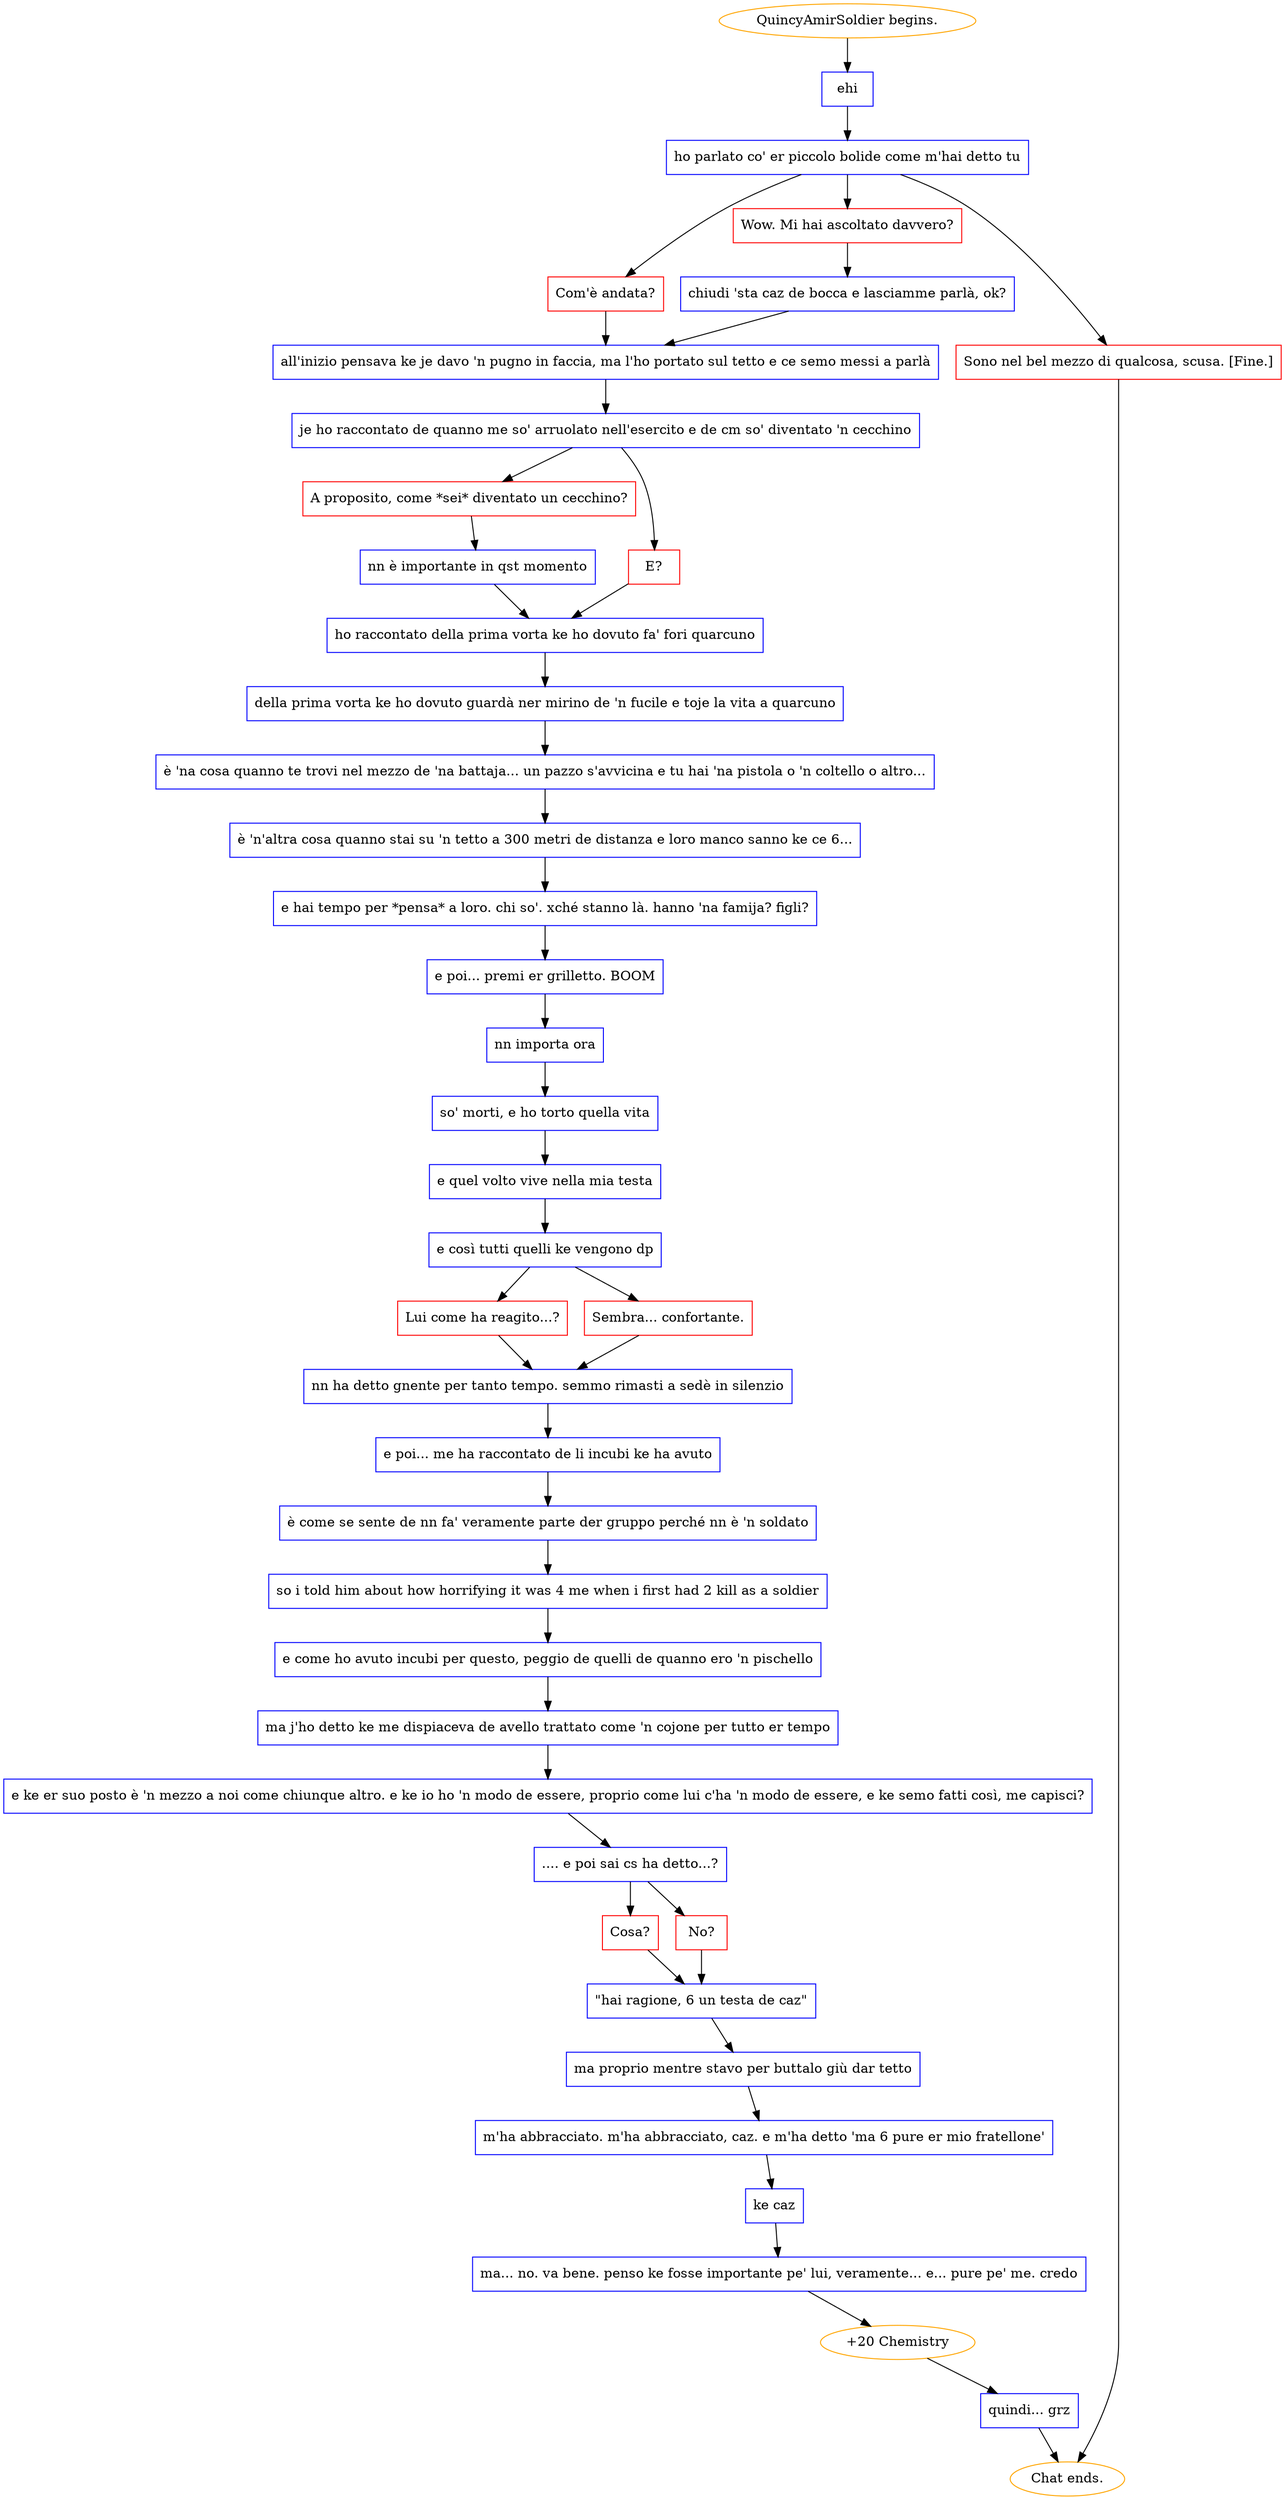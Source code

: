 digraph {
	"QuincyAmirSoldier begins." [color=orange];
		"QuincyAmirSoldier begins." -> j3031217282;
	j3031217282 [label="ehi",shape=box,color=blue];
		j3031217282 -> j3317087985;
	j3317087985 [label="ho parlato co' er piccolo bolide come m'hai detto tu",shape=box,color=blue];
		j3317087985 -> j2369881517;
		j3317087985 -> j3023379317;
		j3317087985 -> j1211409285;
	j2369881517 [label="Com'è andata?",shape=box,color=red];
		j2369881517 -> j2465714729;
	j3023379317 [label="Wow. Mi hai ascoltato davvero?",shape=box,color=red];
		j3023379317 -> j1395865610;
	j1211409285 [label="Sono nel bel mezzo di qualcosa, scusa. [Fine.]",shape=box,color=red];
		j1211409285 -> "Chat ends.";
	j2465714729 [label="all'inizio pensava ke je davo 'n pugno in faccia, ma l'ho portato sul tetto e ce semo messi a parlà",shape=box,color=blue];
		j2465714729 -> j2165371258;
	j1395865610 [label="chiudi 'sta caz de bocca e lasciamme parlà, ok?",shape=box,color=blue];
		j1395865610 -> j2465714729;
	"Chat ends." [color=orange];
	j2165371258 [label="je ho raccontato de quanno me so' arruolato nell'esercito e de cm so' diventato 'n cecchino",shape=box,color=blue];
		j2165371258 -> j1256579353;
		j2165371258 -> j1825765914;
	j1256579353 [label="A proposito, come *sei* diventato un cecchino?",shape=box,color=red];
		j1256579353 -> j412990515;
	j1825765914 [label="E?",shape=box,color=red];
		j1825765914 -> j2795442956;
	j412990515 [label="nn è importante in qst momento",shape=box,color=blue];
		j412990515 -> j2795442956;
	j2795442956 [label="ho raccontato della prima vorta ke ho dovuto fa' fori quarcuno",shape=box,color=blue];
		j2795442956 -> j1249822746;
	j1249822746 [label="della prima vorta ke ho dovuto guardà ner mirino de 'n fucile e toje la vita a quarcuno",shape=box,color=blue];
		j1249822746 -> j2982496824;
	j2982496824 [label="è 'na cosa quanno te trovi nel mezzo de 'na battaja... un pazzo s'avvicina e tu hai 'na pistola o 'n coltello o altro...",shape=box,color=blue];
		j2982496824 -> j2093283271;
	j2093283271 [label="è 'n'altra cosa quanno stai su 'n tetto a 300 metri de distanza e loro manco sanno ke ce 6...",shape=box,color=blue];
		j2093283271 -> j2166980869;
	j2166980869 [label="e hai tempo per *pensa* a loro. chi so'. xché stanno là. hanno 'na famija? figli?",shape=box,color=blue];
		j2166980869 -> j3766354284;
	j3766354284 [label="e poi... premi er grilletto. BOOM",shape=box,color=blue];
		j3766354284 -> j2275020914;
	j2275020914 [label="nn importa ora",shape=box,color=blue];
		j2275020914 -> j1684234033;
	j1684234033 [label="so' morti, e ho torto quella vita",shape=box,color=blue];
		j1684234033 -> j3304855407;
	j3304855407 [label="e quel volto vive nella mia testa",shape=box,color=blue];
		j3304855407 -> j1611596518;
	j1611596518 [label="e così tutti quelli ke vengono dp",shape=box,color=blue];
		j1611596518 -> j4069591086;
		j1611596518 -> j1133311254;
	j4069591086 [label="Lui come ha reagito...?",shape=box,color=red];
		j4069591086 -> j1277105232;
	j1133311254 [label="Sembra... confortante.",shape=box,color=red];
		j1133311254 -> j1277105232;
	j1277105232 [label="nn ha detto gnente per tanto tempo. semmo rimasti a sedè in silenzio",shape=box,color=blue];
		j1277105232 -> j3142508896;
	j3142508896 [label="e poi... me ha raccontato de li incubi ke ha avuto",shape=box,color=blue];
		j3142508896 -> j329657915;
	j329657915 [label="è come se sente de nn fa' veramente parte der gruppo perché nn è 'n soldato",shape=box,color=blue];
		j329657915 -> j373851974;
	j373851974 [label="so i told him about how horrifying it was 4 me when i first had 2 kill as a soldier",shape=box,color=blue];
		j373851974 -> j4218722545;
	j4218722545 [label="e come ho avuto incubi per questo, peggio de quelli de quanno ero 'n pischello",shape=box,color=blue];
		j4218722545 -> j149261113;
	j149261113 [label="ma j'ho detto ke me dispiaceva de avello trattato come 'n cojone per tutto er tempo",shape=box,color=blue];
		j149261113 -> j1235474566;
	j1235474566 [label="e ke er suo posto è 'n mezzo a noi come chiunque altro. e ke io ho 'n modo de essere, proprio come lui c'ha 'n modo de essere, e ke semo fatti così, me capisci?",shape=box,color=blue];
		j1235474566 -> j3259380153;
	j3259380153 [label=".... e poi sai cs ha detto...?",shape=box,color=blue];
		j3259380153 -> j1587868504;
		j3259380153 -> j34636562;
	j1587868504 [label="Cosa?",shape=box,color=red];
		j1587868504 -> j1168779859;
	j34636562 [label="No?",shape=box,color=red];
		j34636562 -> j1168779859;
	j1168779859 [label="\"hai ragione, 6 un testa de caz\"",shape=box,color=blue];
		j1168779859 -> j1748827198;
	j1748827198 [label="ma proprio mentre stavo per buttalo giù dar tetto",shape=box,color=blue];
		j1748827198 -> j95589720;
	j95589720 [label="m'ha abbracciato. m'ha abbracciato, caz. e m'ha detto 'ma 6 pure er mio fratellone'",shape=box,color=blue];
		j95589720 -> j3996803460;
	j3996803460 [label="ke caz",shape=box,color=blue];
		j3996803460 -> j2269274709;
	j2269274709 [label="ma... no. va bene. penso ke fosse importante pe' lui, veramente... e... pure pe' me. credo",shape=box,color=blue];
		j2269274709 -> j2141532276;
	j2141532276 [label="+20 Chemistry",color=orange];
		j2141532276 -> j2005181304;
	j2005181304 [label="quindi... grz",shape=box,color=blue];
		j2005181304 -> "Chat ends.";
}